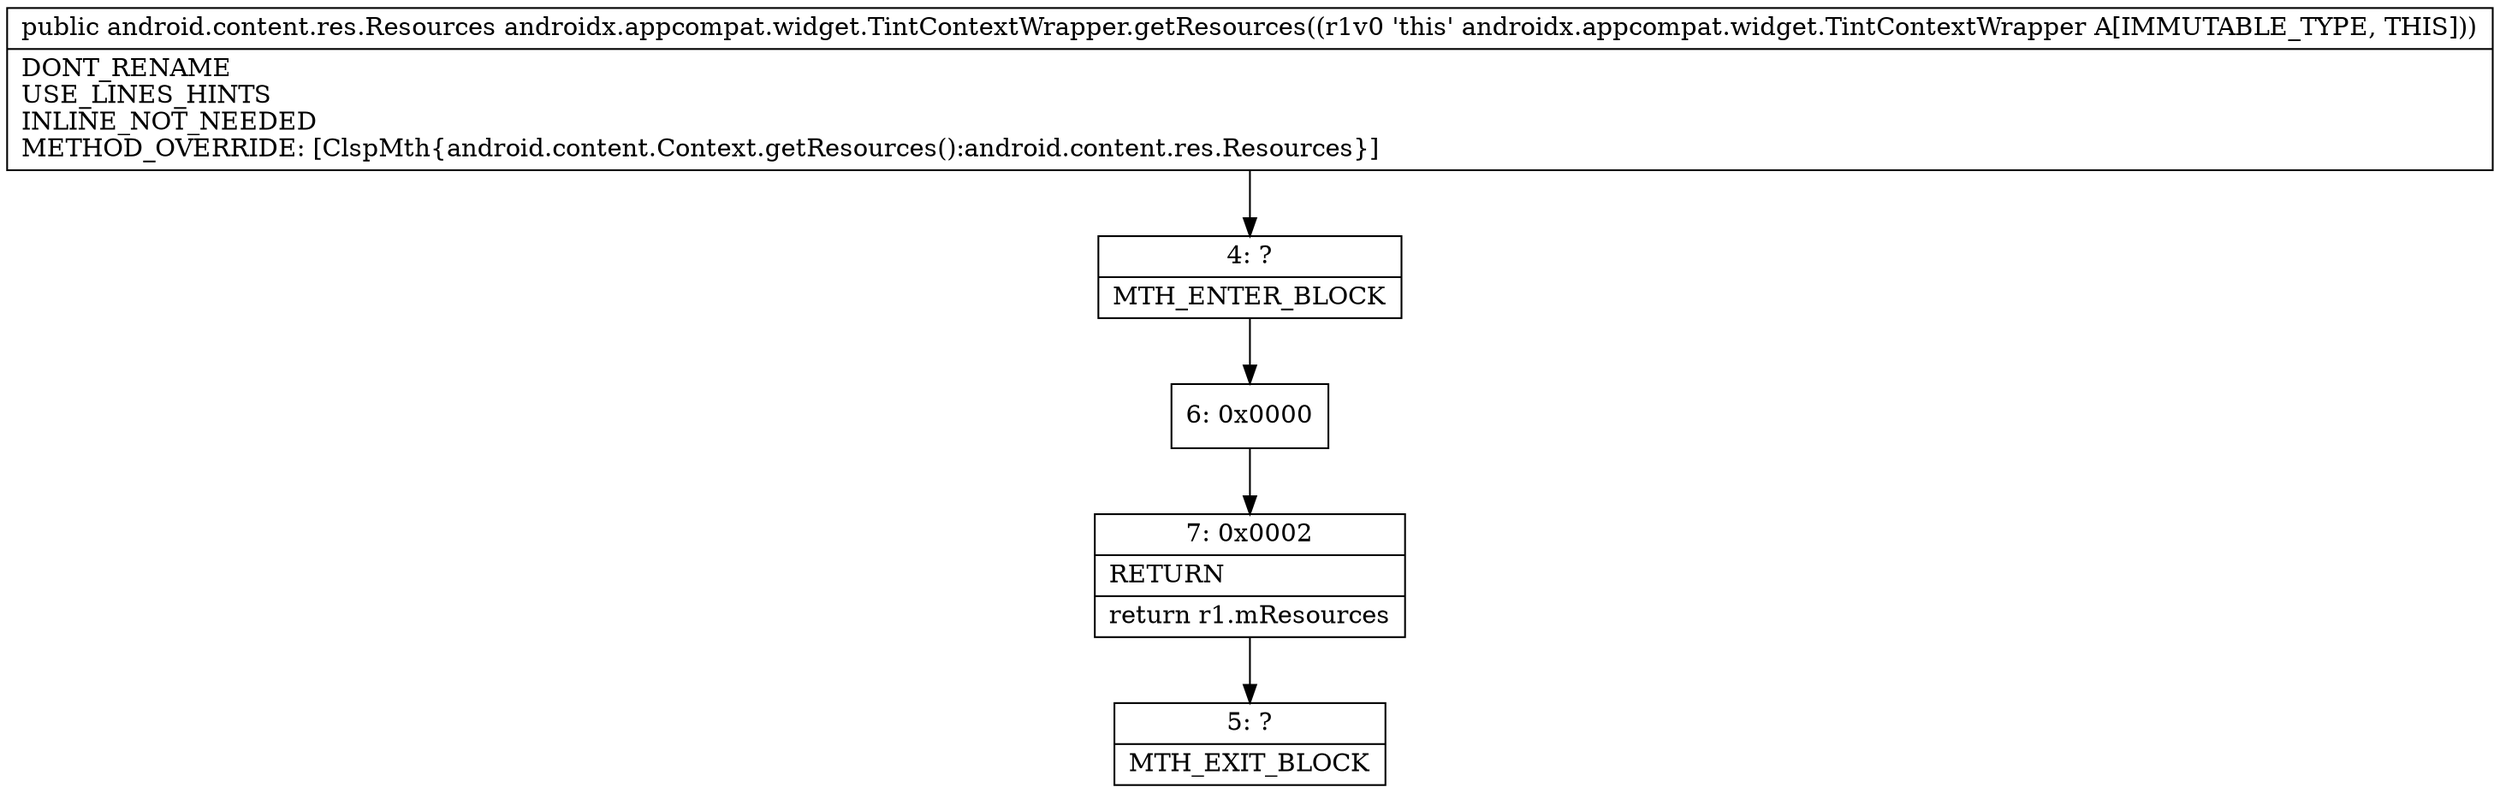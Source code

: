 digraph "CFG forandroidx.appcompat.widget.TintContextWrapper.getResources()Landroid\/content\/res\/Resources;" {
Node_4 [shape=record,label="{4\:\ ?|MTH_ENTER_BLOCK\l}"];
Node_6 [shape=record,label="{6\:\ 0x0000}"];
Node_7 [shape=record,label="{7\:\ 0x0002|RETURN\l|return r1.mResources\l}"];
Node_5 [shape=record,label="{5\:\ ?|MTH_EXIT_BLOCK\l}"];
MethodNode[shape=record,label="{public android.content.res.Resources androidx.appcompat.widget.TintContextWrapper.getResources((r1v0 'this' androidx.appcompat.widget.TintContextWrapper A[IMMUTABLE_TYPE, THIS]))  | DONT_RENAME\lUSE_LINES_HINTS\lINLINE_NOT_NEEDED\lMETHOD_OVERRIDE: [ClspMth\{android.content.Context.getResources():android.content.res.Resources\}]\l}"];
MethodNode -> Node_4;Node_4 -> Node_6;
Node_6 -> Node_7;
Node_7 -> Node_5;
}

